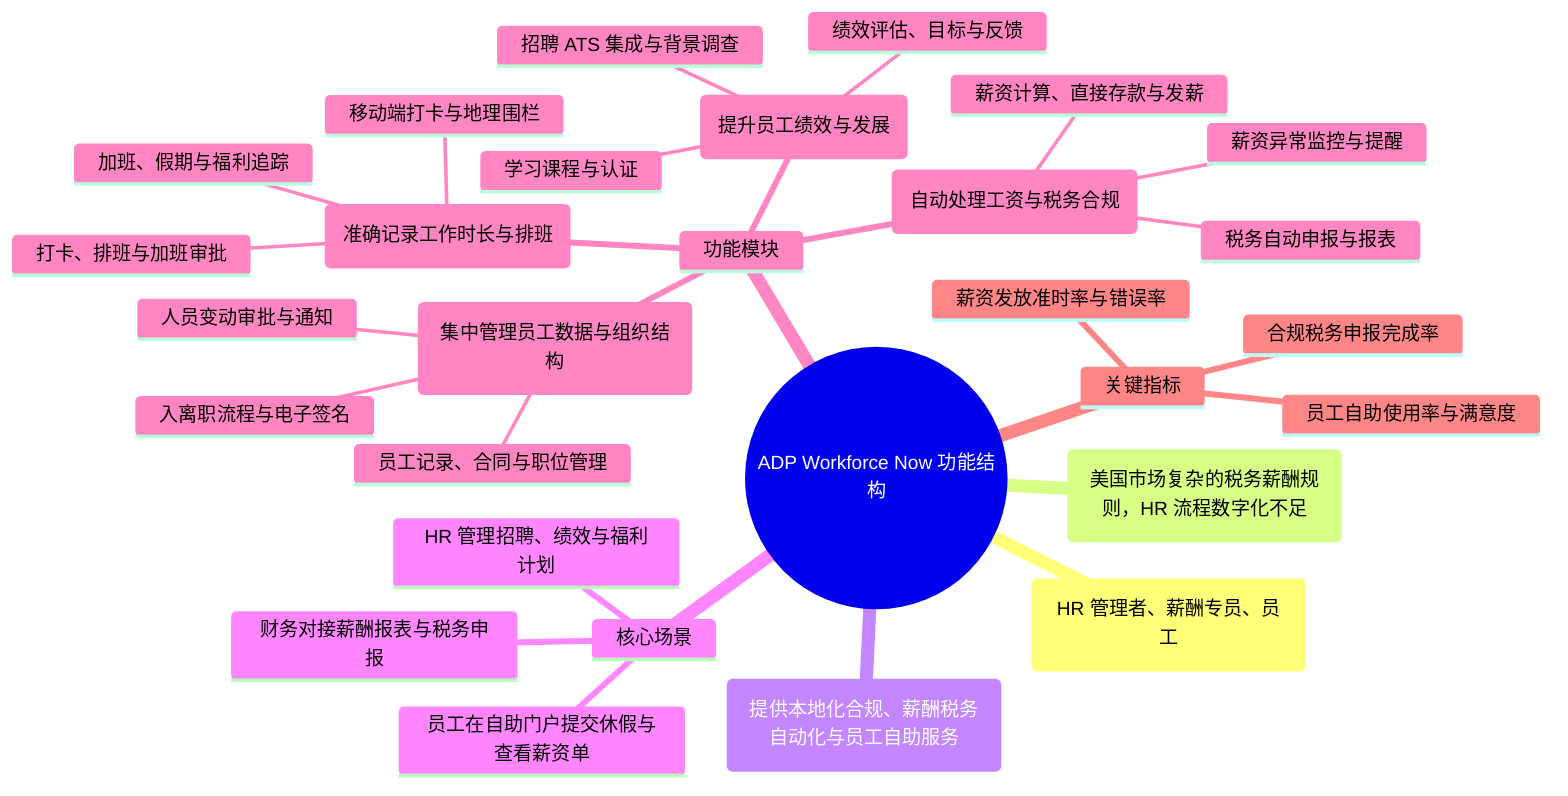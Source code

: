 %% Auto-generated by scripts/generate_assets.py
mindmap
  root((ADP Workforce Now 功能结构))
    目标用户(HR 管理者、薪酬专员、员工)
    核心痛点(美国市场复杂的税务薪酬规则，HR 流程数字化不足)
    价值主张(提供本地化合规、薪酬税务自动化与员工自助服务)
    核心场景
      员工在自助门户提交休假与查看薪资单
      HR 管理招聘、绩效与福利计划
      财务对接薪酬报表与税务申报
    功能模块
      人事核心(集中管理员工数据与组织结构)
        员工记录、合同与职位管理
        入离职流程与电子签名
        人员变动审批与通知
      薪酬税务(自动处理工资与税务合规)
        薪资计算、直接存款与发薪
        税务自动申报与报表
        薪资异常监控与提醒
      时间与考勤(准确记录工作时长与排班)
        打卡、排班与加班审批
        加班、假期与福利追踪
        移动端打卡与地理围栏
      人才管理(提升员工绩效与发展)
        绩效评估、目标与反馈
        学习课程与认证
        招聘 ATS 集成与背景调查
    关键指标
      薪资发放准时率与错误率
      合规税务申报完成率
      员工自助使用率与满意度